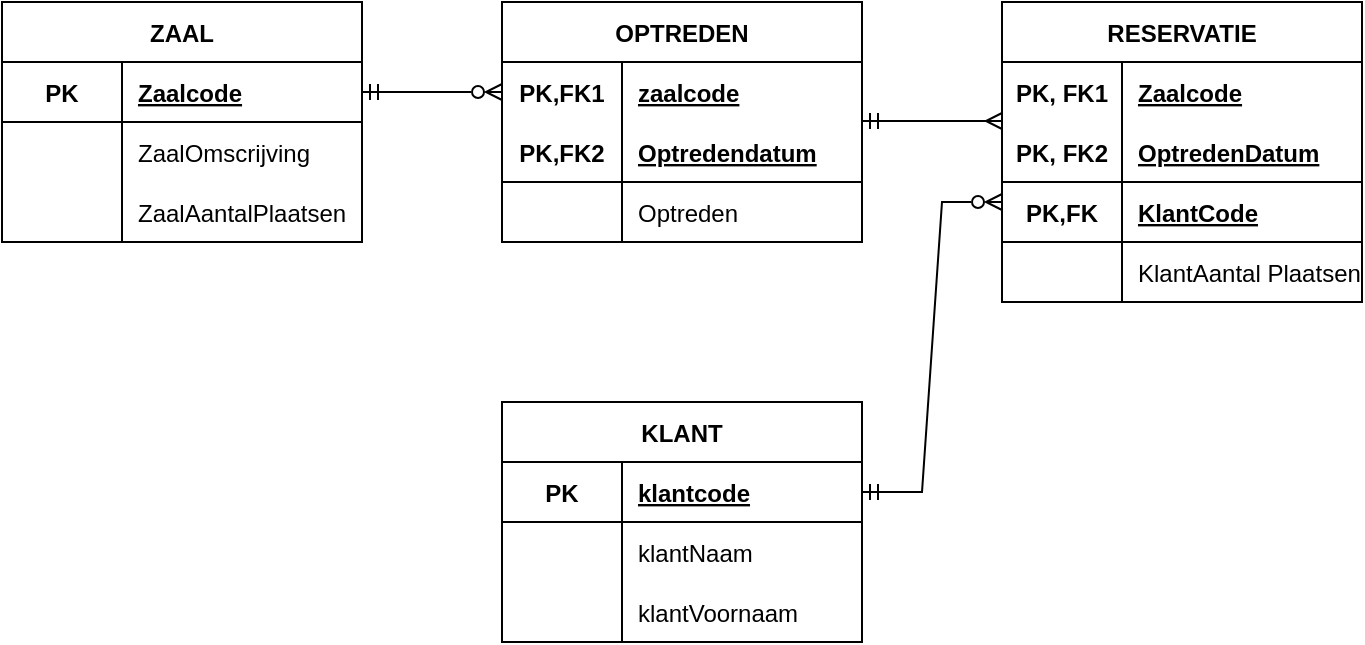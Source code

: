 <mxfile version="20.8.16" type="device"><diagram name="Pagina-1" id="VgNGUYz5-UlzurkI_KvG"><mxGraphModel dx="1036" dy="606" grid="1" gridSize="10" guides="1" tooltips="1" connect="1" arrows="1" fold="1" page="1" pageScale="1" pageWidth="827" pageHeight="1169" math="0" shadow="0"><root><mxCell id="0"/><mxCell id="1" parent="0"/><mxCell id="kM9Xc4Z2cpVvZuqHmQSx-1" value="RESERVATIE" style="shape=table;startSize=30;container=1;collapsible=1;childLayout=tableLayout;fixedRows=1;rowLines=0;fontStyle=1;align=center;resizeLast=1;" vertex="1" parent="1"><mxGeometry x="570" y="180" width="180" height="150" as="geometry"/></mxCell><mxCell id="kM9Xc4Z2cpVvZuqHmQSx-2" value="" style="shape=tableRow;horizontal=0;startSize=0;swimlaneHead=0;swimlaneBody=0;fillColor=none;collapsible=0;dropTarget=0;points=[[0,0.5],[1,0.5]];portConstraint=eastwest;top=0;left=0;right=0;bottom=0;" vertex="1" parent="kM9Xc4Z2cpVvZuqHmQSx-1"><mxGeometry y="30" width="180" height="30" as="geometry"/></mxCell><mxCell id="kM9Xc4Z2cpVvZuqHmQSx-3" value="PK, FK1" style="shape=partialRectangle;connectable=0;fillColor=none;top=0;left=0;bottom=0;right=0;fontStyle=1;overflow=hidden;" vertex="1" parent="kM9Xc4Z2cpVvZuqHmQSx-2"><mxGeometry width="60" height="30" as="geometry"><mxRectangle width="60" height="30" as="alternateBounds"/></mxGeometry></mxCell><mxCell id="kM9Xc4Z2cpVvZuqHmQSx-4" value="Zaalcode" style="shape=partialRectangle;connectable=0;fillColor=none;top=0;left=0;bottom=0;right=0;align=left;spacingLeft=6;fontStyle=5;overflow=hidden;" vertex="1" parent="kM9Xc4Z2cpVvZuqHmQSx-2"><mxGeometry x="60" width="120" height="30" as="geometry"><mxRectangle width="120" height="30" as="alternateBounds"/></mxGeometry></mxCell><mxCell id="kM9Xc4Z2cpVvZuqHmQSx-5" value="" style="shape=tableRow;horizontal=0;startSize=0;swimlaneHead=0;swimlaneBody=0;fillColor=none;collapsible=0;dropTarget=0;points=[[0,0.5],[1,0.5]];portConstraint=eastwest;top=0;left=0;right=0;bottom=1;" vertex="1" parent="kM9Xc4Z2cpVvZuqHmQSx-1"><mxGeometry y="60" width="180" height="30" as="geometry"/></mxCell><mxCell id="kM9Xc4Z2cpVvZuqHmQSx-6" value="PK, FK2" style="shape=partialRectangle;connectable=0;fillColor=none;top=0;left=0;bottom=0;right=0;fontStyle=1;overflow=hidden;" vertex="1" parent="kM9Xc4Z2cpVvZuqHmQSx-5"><mxGeometry width="60" height="30" as="geometry"><mxRectangle width="60" height="30" as="alternateBounds"/></mxGeometry></mxCell><mxCell id="kM9Xc4Z2cpVvZuqHmQSx-7" value="OptredenDatum" style="shape=partialRectangle;connectable=0;fillColor=none;top=0;left=0;bottom=0;right=0;align=left;spacingLeft=6;fontStyle=5;overflow=hidden;" vertex="1" parent="kM9Xc4Z2cpVvZuqHmQSx-5"><mxGeometry x="60" width="120" height="30" as="geometry"><mxRectangle width="120" height="30" as="alternateBounds"/></mxGeometry></mxCell><mxCell id="kM9Xc4Z2cpVvZuqHmQSx-14" value="" style="shape=tableRow;horizontal=0;startSize=0;swimlaneHead=0;swimlaneBody=0;fillColor=none;collapsible=0;dropTarget=0;points=[[0,0.5],[1,0.5]];portConstraint=eastwest;top=0;left=0;right=0;bottom=1;" vertex="1" parent="kM9Xc4Z2cpVvZuqHmQSx-1"><mxGeometry y="90" width="180" height="30" as="geometry"/></mxCell><mxCell id="kM9Xc4Z2cpVvZuqHmQSx-15" value="PK,FK" style="shape=partialRectangle;connectable=0;fillColor=none;top=0;left=0;bottom=0;right=0;fontStyle=1;overflow=hidden;" vertex="1" parent="kM9Xc4Z2cpVvZuqHmQSx-14"><mxGeometry width="60" height="30" as="geometry"><mxRectangle width="60" height="30" as="alternateBounds"/></mxGeometry></mxCell><mxCell id="kM9Xc4Z2cpVvZuqHmQSx-16" value="KlantCode" style="shape=partialRectangle;connectable=0;fillColor=none;top=0;left=0;bottom=0;right=0;align=left;spacingLeft=6;fontStyle=5;overflow=hidden;" vertex="1" parent="kM9Xc4Z2cpVvZuqHmQSx-14"><mxGeometry x="60" width="120" height="30" as="geometry"><mxRectangle width="120" height="30" as="alternateBounds"/></mxGeometry></mxCell><mxCell id="kM9Xc4Z2cpVvZuqHmQSx-11" value="" style="shape=tableRow;horizontal=0;startSize=0;swimlaneHead=0;swimlaneBody=0;fillColor=none;collapsible=0;dropTarget=0;points=[[0,0.5],[1,0.5]];portConstraint=eastwest;top=0;left=0;right=0;bottom=0;" vertex="1" parent="kM9Xc4Z2cpVvZuqHmQSx-1"><mxGeometry y="120" width="180" height="30" as="geometry"/></mxCell><mxCell id="kM9Xc4Z2cpVvZuqHmQSx-12" value="" style="shape=partialRectangle;connectable=0;fillColor=none;top=0;left=0;bottom=0;right=0;editable=1;overflow=hidden;" vertex="1" parent="kM9Xc4Z2cpVvZuqHmQSx-11"><mxGeometry width="60" height="30" as="geometry"><mxRectangle width="60" height="30" as="alternateBounds"/></mxGeometry></mxCell><mxCell id="kM9Xc4Z2cpVvZuqHmQSx-13" value="KlantAantal Plaatsen" style="shape=partialRectangle;connectable=0;fillColor=none;top=0;left=0;bottom=0;right=0;align=left;spacingLeft=6;overflow=hidden;" vertex="1" parent="kM9Xc4Z2cpVvZuqHmQSx-11"><mxGeometry x="60" width="120" height="30" as="geometry"><mxRectangle width="120" height="30" as="alternateBounds"/></mxGeometry></mxCell><mxCell id="kM9Xc4Z2cpVvZuqHmQSx-17" value="OPTREDEN" style="shape=table;startSize=30;container=1;collapsible=1;childLayout=tableLayout;fixedRows=1;rowLines=0;fontStyle=1;align=center;resizeLast=1;" vertex="1" parent="1"><mxGeometry x="320" y="180" width="180" height="120" as="geometry"/></mxCell><mxCell id="kM9Xc4Z2cpVvZuqHmQSx-18" value="" style="shape=tableRow;horizontal=0;startSize=0;swimlaneHead=0;swimlaneBody=0;fillColor=none;collapsible=0;dropTarget=0;points=[[0,0.5],[1,0.5]];portConstraint=eastwest;top=0;left=0;right=0;bottom=0;" vertex="1" parent="kM9Xc4Z2cpVvZuqHmQSx-17"><mxGeometry y="30" width="180" height="30" as="geometry"/></mxCell><mxCell id="kM9Xc4Z2cpVvZuqHmQSx-19" value="PK,FK1" style="shape=partialRectangle;connectable=0;fillColor=none;top=0;left=0;bottom=0;right=0;fontStyle=1;overflow=hidden;" vertex="1" parent="kM9Xc4Z2cpVvZuqHmQSx-18"><mxGeometry width="60" height="30" as="geometry"><mxRectangle width="60" height="30" as="alternateBounds"/></mxGeometry></mxCell><mxCell id="kM9Xc4Z2cpVvZuqHmQSx-20" value="zaalcode" style="shape=partialRectangle;connectable=0;fillColor=none;top=0;left=0;bottom=0;right=0;align=left;spacingLeft=6;fontStyle=5;overflow=hidden;" vertex="1" parent="kM9Xc4Z2cpVvZuqHmQSx-18"><mxGeometry x="60" width="120" height="30" as="geometry"><mxRectangle width="120" height="30" as="alternateBounds"/></mxGeometry></mxCell><mxCell id="kM9Xc4Z2cpVvZuqHmQSx-21" value="" style="shape=tableRow;horizontal=0;startSize=0;swimlaneHead=0;swimlaneBody=0;fillColor=none;collapsible=0;dropTarget=0;points=[[0,0.5],[1,0.5]];portConstraint=eastwest;top=0;left=0;right=0;bottom=1;" vertex="1" parent="kM9Xc4Z2cpVvZuqHmQSx-17"><mxGeometry y="60" width="180" height="30" as="geometry"/></mxCell><mxCell id="kM9Xc4Z2cpVvZuqHmQSx-22" value="PK,FK2" style="shape=partialRectangle;connectable=0;fillColor=none;top=0;left=0;bottom=0;right=0;fontStyle=1;overflow=hidden;" vertex="1" parent="kM9Xc4Z2cpVvZuqHmQSx-21"><mxGeometry width="60" height="30" as="geometry"><mxRectangle width="60" height="30" as="alternateBounds"/></mxGeometry></mxCell><mxCell id="kM9Xc4Z2cpVvZuqHmQSx-23" value="Optredendatum" style="shape=partialRectangle;connectable=0;fillColor=none;top=0;left=0;bottom=0;right=0;align=left;spacingLeft=6;fontStyle=5;overflow=hidden;" vertex="1" parent="kM9Xc4Z2cpVvZuqHmQSx-21"><mxGeometry x="60" width="120" height="30" as="geometry"><mxRectangle width="120" height="30" as="alternateBounds"/></mxGeometry></mxCell><mxCell id="kM9Xc4Z2cpVvZuqHmQSx-24" value="" style="shape=tableRow;horizontal=0;startSize=0;swimlaneHead=0;swimlaneBody=0;fillColor=none;collapsible=0;dropTarget=0;points=[[0,0.5],[1,0.5]];portConstraint=eastwest;top=0;left=0;right=0;bottom=0;" vertex="1" parent="kM9Xc4Z2cpVvZuqHmQSx-17"><mxGeometry y="90" width="180" height="30" as="geometry"/></mxCell><mxCell id="kM9Xc4Z2cpVvZuqHmQSx-25" value="" style="shape=partialRectangle;connectable=0;fillColor=none;top=0;left=0;bottom=0;right=0;editable=1;overflow=hidden;" vertex="1" parent="kM9Xc4Z2cpVvZuqHmQSx-24"><mxGeometry width="60" height="30" as="geometry"><mxRectangle width="60" height="30" as="alternateBounds"/></mxGeometry></mxCell><mxCell id="kM9Xc4Z2cpVvZuqHmQSx-26" value="Optreden" style="shape=partialRectangle;connectable=0;fillColor=none;top=0;left=0;bottom=0;right=0;align=left;spacingLeft=6;overflow=hidden;" vertex="1" parent="kM9Xc4Z2cpVvZuqHmQSx-24"><mxGeometry x="60" width="120" height="30" as="geometry"><mxRectangle width="120" height="30" as="alternateBounds"/></mxGeometry></mxCell><mxCell id="kM9Xc4Z2cpVvZuqHmQSx-30" value="ZAAL" style="shape=table;startSize=30;container=1;collapsible=1;childLayout=tableLayout;fixedRows=1;rowLines=0;fontStyle=1;align=center;resizeLast=1;" vertex="1" parent="1"><mxGeometry x="70" y="180" width="180" height="120" as="geometry"/></mxCell><mxCell id="kM9Xc4Z2cpVvZuqHmQSx-63" value="" style="shape=tableRow;horizontal=0;startSize=0;swimlaneHead=0;swimlaneBody=0;fillColor=none;collapsible=0;dropTarget=0;points=[[0,0.5],[1,0.5]];portConstraint=eastwest;top=0;left=0;right=0;bottom=1;" vertex="1" parent="kM9Xc4Z2cpVvZuqHmQSx-30"><mxGeometry y="30" width="180" height="30" as="geometry"/></mxCell><mxCell id="kM9Xc4Z2cpVvZuqHmQSx-64" value="PK" style="shape=partialRectangle;connectable=0;fillColor=none;top=0;left=0;bottom=0;right=0;fontStyle=1;overflow=hidden;" vertex="1" parent="kM9Xc4Z2cpVvZuqHmQSx-63"><mxGeometry width="60" height="30" as="geometry"><mxRectangle width="60" height="30" as="alternateBounds"/></mxGeometry></mxCell><mxCell id="kM9Xc4Z2cpVvZuqHmQSx-65" value="Zaalcode" style="shape=partialRectangle;connectable=0;fillColor=none;top=0;left=0;bottom=0;right=0;align=left;spacingLeft=6;fontStyle=5;overflow=hidden;" vertex="1" parent="kM9Xc4Z2cpVvZuqHmQSx-63"><mxGeometry x="60" width="120" height="30" as="geometry"><mxRectangle width="120" height="30" as="alternateBounds"/></mxGeometry></mxCell><mxCell id="kM9Xc4Z2cpVvZuqHmQSx-37" value="" style="shape=tableRow;horizontal=0;startSize=0;swimlaneHead=0;swimlaneBody=0;fillColor=none;collapsible=0;dropTarget=0;points=[[0,0.5],[1,0.5]];portConstraint=eastwest;top=0;left=0;right=0;bottom=0;" vertex="1" parent="kM9Xc4Z2cpVvZuqHmQSx-30"><mxGeometry y="60" width="180" height="30" as="geometry"/></mxCell><mxCell id="kM9Xc4Z2cpVvZuqHmQSx-38" value="" style="shape=partialRectangle;connectable=0;fillColor=none;top=0;left=0;bottom=0;right=0;editable=1;overflow=hidden;" vertex="1" parent="kM9Xc4Z2cpVvZuqHmQSx-37"><mxGeometry width="60" height="30" as="geometry"><mxRectangle width="60" height="30" as="alternateBounds"/></mxGeometry></mxCell><mxCell id="kM9Xc4Z2cpVvZuqHmQSx-39" value="ZaalOmscrijving" style="shape=partialRectangle;connectable=0;fillColor=none;top=0;left=0;bottom=0;right=0;align=left;spacingLeft=6;overflow=hidden;" vertex="1" parent="kM9Xc4Z2cpVvZuqHmQSx-37"><mxGeometry x="60" width="120" height="30" as="geometry"><mxRectangle width="120" height="30" as="alternateBounds"/></mxGeometry></mxCell><mxCell id="kM9Xc4Z2cpVvZuqHmQSx-40" value="" style="shape=tableRow;horizontal=0;startSize=0;swimlaneHead=0;swimlaneBody=0;fillColor=none;collapsible=0;dropTarget=0;points=[[0,0.5],[1,0.5]];portConstraint=eastwest;top=0;left=0;right=0;bottom=0;" vertex="1" parent="kM9Xc4Z2cpVvZuqHmQSx-30"><mxGeometry y="90" width="180" height="30" as="geometry"/></mxCell><mxCell id="kM9Xc4Z2cpVvZuqHmQSx-41" value="" style="shape=partialRectangle;connectable=0;fillColor=none;top=0;left=0;bottom=0;right=0;editable=1;overflow=hidden;" vertex="1" parent="kM9Xc4Z2cpVvZuqHmQSx-40"><mxGeometry width="60" height="30" as="geometry"><mxRectangle width="60" height="30" as="alternateBounds"/></mxGeometry></mxCell><mxCell id="kM9Xc4Z2cpVvZuqHmQSx-42" value="ZaalAantalPlaatsen" style="shape=partialRectangle;connectable=0;fillColor=none;top=0;left=0;bottom=0;right=0;align=left;spacingLeft=6;overflow=hidden;" vertex="1" parent="kM9Xc4Z2cpVvZuqHmQSx-40"><mxGeometry x="60" width="120" height="30" as="geometry"><mxRectangle width="120" height="30" as="alternateBounds"/></mxGeometry></mxCell><mxCell id="kM9Xc4Z2cpVvZuqHmQSx-43" value="KLANT" style="shape=table;startSize=30;container=1;collapsible=1;childLayout=tableLayout;fixedRows=1;rowLines=0;fontStyle=1;align=center;resizeLast=1;" vertex="1" parent="1"><mxGeometry x="320" y="380" width="180" height="120" as="geometry"/></mxCell><mxCell id="kM9Xc4Z2cpVvZuqHmQSx-60" value="" style="shape=tableRow;horizontal=0;startSize=0;swimlaneHead=0;swimlaneBody=0;fillColor=none;collapsible=0;dropTarget=0;points=[[0,0.5],[1,0.5]];portConstraint=eastwest;top=0;left=0;right=0;bottom=1;" vertex="1" parent="kM9Xc4Z2cpVvZuqHmQSx-43"><mxGeometry y="30" width="180" height="30" as="geometry"/></mxCell><mxCell id="kM9Xc4Z2cpVvZuqHmQSx-61" value="PK" style="shape=partialRectangle;connectable=0;fillColor=none;top=0;left=0;bottom=0;right=0;fontStyle=1;overflow=hidden;" vertex="1" parent="kM9Xc4Z2cpVvZuqHmQSx-60"><mxGeometry width="60" height="30" as="geometry"><mxRectangle width="60" height="30" as="alternateBounds"/></mxGeometry></mxCell><mxCell id="kM9Xc4Z2cpVvZuqHmQSx-62" value="klantcode" style="shape=partialRectangle;connectable=0;fillColor=none;top=0;left=0;bottom=0;right=0;align=left;spacingLeft=6;fontStyle=5;overflow=hidden;" vertex="1" parent="kM9Xc4Z2cpVvZuqHmQSx-60"><mxGeometry x="60" width="120" height="30" as="geometry"><mxRectangle width="120" height="30" as="alternateBounds"/></mxGeometry></mxCell><mxCell id="kM9Xc4Z2cpVvZuqHmQSx-50" value="" style="shape=tableRow;horizontal=0;startSize=0;swimlaneHead=0;swimlaneBody=0;fillColor=none;collapsible=0;dropTarget=0;points=[[0,0.5],[1,0.5]];portConstraint=eastwest;top=0;left=0;right=0;bottom=0;" vertex="1" parent="kM9Xc4Z2cpVvZuqHmQSx-43"><mxGeometry y="60" width="180" height="30" as="geometry"/></mxCell><mxCell id="kM9Xc4Z2cpVvZuqHmQSx-51" value="" style="shape=partialRectangle;connectable=0;fillColor=none;top=0;left=0;bottom=0;right=0;editable=1;overflow=hidden;" vertex="1" parent="kM9Xc4Z2cpVvZuqHmQSx-50"><mxGeometry width="60" height="30" as="geometry"><mxRectangle width="60" height="30" as="alternateBounds"/></mxGeometry></mxCell><mxCell id="kM9Xc4Z2cpVvZuqHmQSx-52" value="klantNaam" style="shape=partialRectangle;connectable=0;fillColor=none;top=0;left=0;bottom=0;right=0;align=left;spacingLeft=6;overflow=hidden;" vertex="1" parent="kM9Xc4Z2cpVvZuqHmQSx-50"><mxGeometry x="60" width="120" height="30" as="geometry"><mxRectangle width="120" height="30" as="alternateBounds"/></mxGeometry></mxCell><mxCell id="kM9Xc4Z2cpVvZuqHmQSx-53" value="" style="shape=tableRow;horizontal=0;startSize=0;swimlaneHead=0;swimlaneBody=0;fillColor=none;collapsible=0;dropTarget=0;points=[[0,0.5],[1,0.5]];portConstraint=eastwest;top=0;left=0;right=0;bottom=0;" vertex="1" parent="kM9Xc4Z2cpVvZuqHmQSx-43"><mxGeometry y="90" width="180" height="30" as="geometry"/></mxCell><mxCell id="kM9Xc4Z2cpVvZuqHmQSx-54" value="" style="shape=partialRectangle;connectable=0;fillColor=none;top=0;left=0;bottom=0;right=0;editable=1;overflow=hidden;" vertex="1" parent="kM9Xc4Z2cpVvZuqHmQSx-53"><mxGeometry width="60" height="30" as="geometry"><mxRectangle width="60" height="30" as="alternateBounds"/></mxGeometry></mxCell><mxCell id="kM9Xc4Z2cpVvZuqHmQSx-55" value="klantVoornaam" style="shape=partialRectangle;connectable=0;fillColor=none;top=0;left=0;bottom=0;right=0;align=left;spacingLeft=6;overflow=hidden;" vertex="1" parent="kM9Xc4Z2cpVvZuqHmQSx-53"><mxGeometry x="60" width="120" height="30" as="geometry"><mxRectangle width="120" height="30" as="alternateBounds"/></mxGeometry></mxCell><mxCell id="kM9Xc4Z2cpVvZuqHmQSx-71" value="" style="edgeStyle=entityRelationEdgeStyle;fontSize=12;html=1;endArrow=ERzeroToMany;startArrow=ERmandOne;rounded=0;exitX=1;exitY=0.5;exitDx=0;exitDy=0;entryX=0;entryY=0.5;entryDx=0;entryDy=0;endFill=0;" edge="1" parent="1" source="kM9Xc4Z2cpVvZuqHmQSx-63" target="kM9Xc4Z2cpVvZuqHmQSx-18"><mxGeometry width="100" height="100" relative="1" as="geometry"><mxPoint x="260" y="470" as="sourcePoint"/><mxPoint x="360" y="370" as="targetPoint"/></mxGeometry></mxCell><mxCell id="kM9Xc4Z2cpVvZuqHmQSx-73" value="" style="edgeStyle=entityRelationEdgeStyle;fontSize=12;html=1;endArrow=ERzeroToMany;startArrow=ERmandOne;rounded=0;exitX=1;exitY=0.5;exitDx=0;exitDy=0;endFill=0;" edge="1" parent="1" source="kM9Xc4Z2cpVvZuqHmQSx-60"><mxGeometry width="100" height="100" relative="1" as="geometry"><mxPoint x="470" y="380" as="sourcePoint"/><mxPoint x="570" y="280" as="targetPoint"/></mxGeometry></mxCell><mxCell id="kM9Xc4Z2cpVvZuqHmQSx-74" value="" style="edgeStyle=entityRelationEdgeStyle;fontSize=12;html=1;endArrow=ERmany;startArrow=ERmandOne;rounded=0;exitX=1;exitY=0.5;exitDx=0;exitDy=0;entryX=0;entryY=0.5;entryDx=0;entryDy=0;endFill=0;" edge="1" parent="1"><mxGeometry width="100" height="100" relative="1" as="geometry"><mxPoint x="500" y="239.5" as="sourcePoint"/><mxPoint x="570" y="239.5" as="targetPoint"/></mxGeometry></mxCell></root></mxGraphModel></diagram></mxfile>